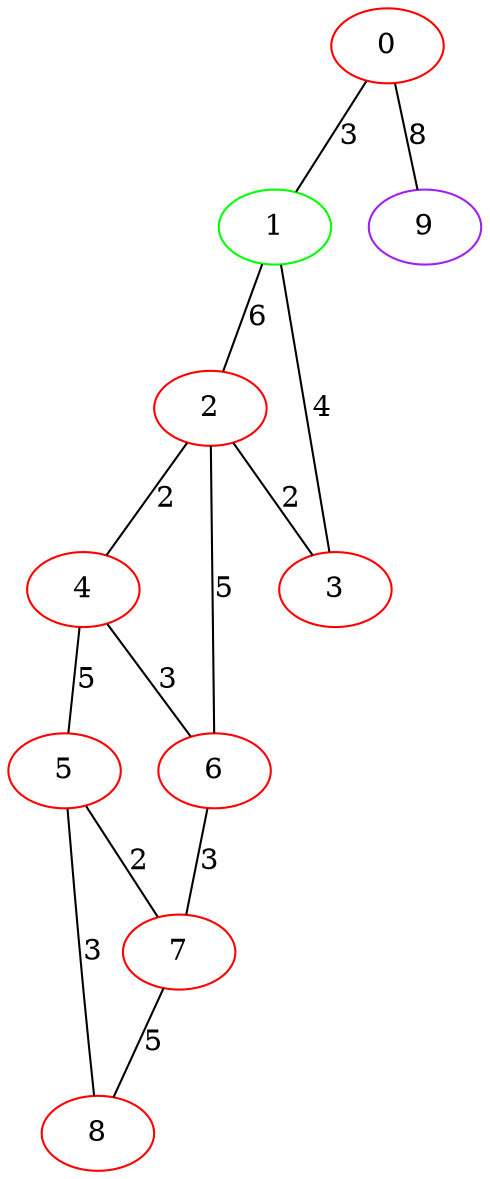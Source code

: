 graph "" {
0 [color=red, weight=1];
1 [color=green, weight=2];
2 [color=red, weight=1];
3 [color=red, weight=1];
4 [color=red, weight=1];
5 [color=red, weight=1];
6 [color=red, weight=1];
7 [color=red, weight=1];
8 [color=red, weight=1];
9 [color=purple, weight=4];
0 -- 1  [key=0, label=3];
0 -- 9  [key=0, label=8];
1 -- 2  [key=0, label=6];
1 -- 3  [key=0, label=4];
2 -- 3  [key=0, label=2];
2 -- 4  [key=0, label=2];
2 -- 6  [key=0, label=5];
4 -- 5  [key=0, label=5];
4 -- 6  [key=0, label=3];
5 -- 8  [key=0, label=3];
5 -- 7  [key=0, label=2];
6 -- 7  [key=0, label=3];
7 -- 8  [key=0, label=5];
}
